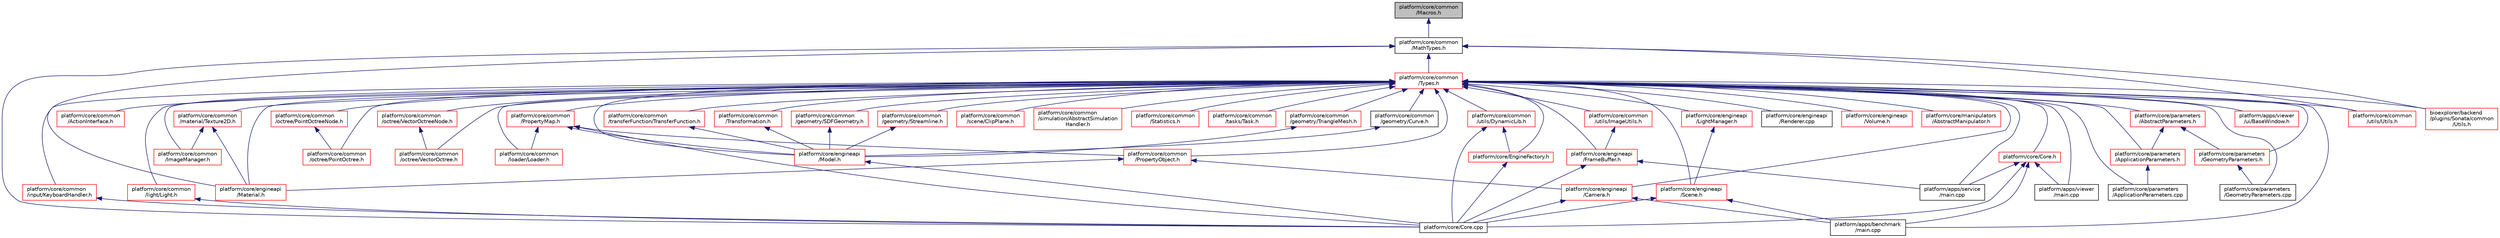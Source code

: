 digraph "platform/core/common/Macros.h"
{
 // LATEX_PDF_SIZE
  edge [fontname="Helvetica",fontsize="10",labelfontname="Helvetica",labelfontsize="10"];
  node [fontname="Helvetica",fontsize="10",shape=record];
  Node1 [label="platform/core/common\l/Macros.h",height=0.2,width=0.4,color="black", fillcolor="grey75", style="filled", fontcolor="black",tooltip=" "];
  Node1 -> Node2 [dir="back",color="midnightblue",fontsize="10",style="solid",fontname="Helvetica"];
  Node2 [label="platform/core/common\l/MathTypes.h",height=0.2,width=0.4,color="black", fillcolor="white", style="filled",URL="$d5/d55/MathTypes_8h.html",tooltip=" "];
  Node2 -> Node3 [dir="back",color="midnightblue",fontsize="10",style="solid",fontname="Helvetica"];
  Node3 [label="platform/core/common\l/Types.h",height=0.2,width=0.4,color="red", fillcolor="white", style="filled",URL="$de/d53/platform_2core_2common_2Types_8h.html",tooltip=" "];
  Node3 -> Node4 [dir="back",color="midnightblue",fontsize="10",style="solid",fontname="Helvetica"];
  Node4 [label="platform/apps/benchmark\l/main.cpp",height=0.2,width=0.4,color="black", fillcolor="white", style="filled",URL="$d6/d12/benchmark_2main_8cpp.html",tooltip=" "];
  Node3 -> Node5 [dir="back",color="midnightblue",fontsize="10",style="solid",fontname="Helvetica"];
  Node5 [label="platform/apps/service\l/main.cpp",height=0.2,width=0.4,color="black", fillcolor="white", style="filled",URL="$d9/d1c/service_2main_8cpp.html",tooltip=" "];
  Node3 -> Node6 [dir="back",color="midnightblue",fontsize="10",style="solid",fontname="Helvetica"];
  Node6 [label="platform/apps/viewer\l/main.cpp",height=0.2,width=0.4,color="black", fillcolor="white", style="filled",URL="$d8/dc7/viewer_2main_8cpp.html",tooltip=" "];
  Node3 -> Node7 [dir="back",color="midnightblue",fontsize="10",style="solid",fontname="Helvetica"];
  Node7 [label="platform/apps/viewer\l/ui/BaseWindow.h",height=0.2,width=0.4,color="red", fillcolor="white", style="filled",URL="$de/d64/BaseWindow_8h.html",tooltip=" "];
  Node3 -> Node11 [dir="back",color="midnightblue",fontsize="10",style="solid",fontname="Helvetica"];
  Node11 [label="platform/core/common\l/ActionInterface.h",height=0.2,width=0.4,color="red", fillcolor="white", style="filled",URL="$de/d7a/ActionInterface_8h.html",tooltip=" "];
  Node3 -> Node19 [dir="back",color="midnightblue",fontsize="10",style="solid",fontname="Helvetica"];
  Node19 [label="platform/core/common\l/geometry/Curve.h",height=0.2,width=0.4,color="black", fillcolor="white", style="filled",URL="$d8/de7/Curve_8h.html",tooltip=" "];
  Node19 -> Node20 [dir="back",color="midnightblue",fontsize="10",style="solid",fontname="Helvetica"];
  Node20 [label="platform/core/engineapi\l/Model.h",height=0.2,width=0.4,color="red", fillcolor="white", style="filled",URL="$d3/d5a/Model_8h.html",tooltip=" "];
  Node20 -> Node21 [dir="back",color="midnightblue",fontsize="10",style="solid",fontname="Helvetica"];
  Node21 [label="platform/core/Core.cpp",height=0.2,width=0.4,color="black", fillcolor="white", style="filled",URL="$d6/d27/Core_8cpp.html",tooltip=" "];
  Node3 -> Node96 [dir="back",color="midnightblue",fontsize="10",style="solid",fontname="Helvetica"];
  Node96 [label="platform/core/common\l/geometry/SDFGeometry.h",height=0.2,width=0.4,color="red", fillcolor="white", style="filled",URL="$d2/df3/SDFGeometry_8h.html",tooltip=" "];
  Node96 -> Node20 [dir="back",color="midnightblue",fontsize="10",style="solid",fontname="Helvetica"];
  Node3 -> Node163 [dir="back",color="midnightblue",fontsize="10",style="solid",fontname="Helvetica"];
  Node163 [label="platform/core/common\l/geometry/Streamline.h",height=0.2,width=0.4,color="red", fillcolor="white", style="filled",URL="$dd/dec/Streamline_8h.html",tooltip=" "];
  Node163 -> Node20 [dir="back",color="midnightblue",fontsize="10",style="solid",fontname="Helvetica"];
  Node3 -> Node164 [dir="back",color="midnightblue",fontsize="10",style="solid",fontname="Helvetica"];
  Node164 [label="platform/core/common\l/geometry/TriangleMesh.h",height=0.2,width=0.4,color="red", fillcolor="white", style="filled",URL="$df/dfa/TriangleMesh_8h.html",tooltip=" "];
  Node164 -> Node20 [dir="back",color="midnightblue",fontsize="10",style="solid",fontname="Helvetica"];
  Node3 -> Node166 [dir="back",color="midnightblue",fontsize="10",style="solid",fontname="Helvetica"];
  Node166 [label="platform/core/common\l/ImageManager.h",height=0.2,width=0.4,color="red", fillcolor="white", style="filled",URL="$d3/d10/ImageManager_8h.html",tooltip=" "];
  Node3 -> Node170 [dir="back",color="midnightblue",fontsize="10",style="solid",fontname="Helvetica"];
  Node170 [label="platform/core/common\l/input/KeyboardHandler.h",height=0.2,width=0.4,color="red", fillcolor="white", style="filled",URL="$d9/dec/KeyboardHandler_8h.html",tooltip=" "];
  Node170 -> Node21 [dir="back",color="midnightblue",fontsize="10",style="solid",fontname="Helvetica"];
  Node3 -> Node177 [dir="back",color="midnightblue",fontsize="10",style="solid",fontname="Helvetica"];
  Node177 [label="platform/core/common\l/light/Light.h",height=0.2,width=0.4,color="red", fillcolor="white", style="filled",URL="$d4/d73/Light_8h.html",tooltip=" "];
  Node177 -> Node21 [dir="back",color="midnightblue",fontsize="10",style="solid",fontname="Helvetica"];
  Node3 -> Node180 [dir="back",color="midnightblue",fontsize="10",style="solid",fontname="Helvetica"];
  Node180 [label="platform/core/common\l/loader/Loader.h",height=0.2,width=0.4,color="red", fillcolor="white", style="filled",URL="$dc/d0b/Loader_8h.html",tooltip=" "];
  Node3 -> Node203 [dir="back",color="midnightblue",fontsize="10",style="solid",fontname="Helvetica"];
  Node203 [label="platform/core/common\l/material/Texture2D.h",height=0.2,width=0.4,color="red", fillcolor="white", style="filled",URL="$d5/d6f/Texture2D_8h.html",tooltip=" "];
  Node203 -> Node166 [dir="back",color="midnightblue",fontsize="10",style="solid",fontname="Helvetica"];
  Node203 -> Node205 [dir="back",color="midnightblue",fontsize="10",style="solid",fontname="Helvetica"];
  Node205 [label="platform/core/engineapi\l/Material.h",height=0.2,width=0.4,color="red", fillcolor="white", style="filled",URL="$df/d12/Material_8h.html",tooltip=" "];
  Node3 -> Node211 [dir="back",color="midnightblue",fontsize="10",style="solid",fontname="Helvetica"];
  Node211 [label="platform/core/common\l/octree/PointOctree.h",height=0.2,width=0.4,color="red", fillcolor="white", style="filled",URL="$de/d77/PointOctree_8h.html",tooltip=" "];
  Node3 -> Node213 [dir="back",color="midnightblue",fontsize="10",style="solid",fontname="Helvetica"];
  Node213 [label="platform/core/common\l/octree/PointOctreeNode.h",height=0.2,width=0.4,color="red", fillcolor="white", style="filled",URL="$d5/d2a/PointOctreeNode_8h.html",tooltip=" "];
  Node213 -> Node211 [dir="back",color="midnightblue",fontsize="10",style="solid",fontname="Helvetica"];
  Node3 -> Node215 [dir="back",color="midnightblue",fontsize="10",style="solid",fontname="Helvetica"];
  Node215 [label="platform/core/common\l/octree/VectorOctree.h",height=0.2,width=0.4,color="red", fillcolor="white", style="filled",URL="$d5/d43/VectorOctree_8h.html",tooltip=" "];
  Node3 -> Node217 [dir="back",color="midnightblue",fontsize="10",style="solid",fontname="Helvetica"];
  Node217 [label="platform/core/common\l/octree/VectorOctreeNode.h",height=0.2,width=0.4,color="red", fillcolor="white", style="filled",URL="$d3/d3b/VectorOctreeNode_8h.html",tooltip=" "];
  Node217 -> Node215 [dir="back",color="midnightblue",fontsize="10",style="solid",fontname="Helvetica"];
  Node3 -> Node219 [dir="back",color="midnightblue",fontsize="10",style="solid",fontname="Helvetica"];
  Node219 [label="platform/core/common\l/PropertyMap.h",height=0.2,width=0.4,color="red", fillcolor="white", style="filled",URL="$dc/d04/PropertyMap_8h.html",tooltip=" "];
  Node219 -> Node180 [dir="back",color="midnightblue",fontsize="10",style="solid",fontname="Helvetica"];
  Node219 -> Node276 [dir="back",color="midnightblue",fontsize="10",style="solid",fontname="Helvetica"];
  Node276 [label="platform/core/common\l/PropertyObject.h",height=0.2,width=0.4,color="red", fillcolor="white", style="filled",URL="$d4/d17/PropertyObject_8h.html",tooltip=" "];
  Node276 -> Node277 [dir="back",color="midnightblue",fontsize="10",style="solid",fontname="Helvetica"];
  Node277 [label="platform/core/engineapi\l/Camera.h",height=0.2,width=0.4,color="red", fillcolor="white", style="filled",URL="$dd/de4/Camera_8h.html",tooltip=" "];
  Node277 -> Node4 [dir="back",color="midnightblue",fontsize="10",style="solid",fontname="Helvetica"];
  Node277 -> Node21 [dir="back",color="midnightblue",fontsize="10",style="solid",fontname="Helvetica"];
  Node276 -> Node205 [dir="back",color="midnightblue",fontsize="10",style="solid",fontname="Helvetica"];
  Node219 -> Node21 [dir="back",color="midnightblue",fontsize="10",style="solid",fontname="Helvetica"];
  Node219 -> Node20 [dir="back",color="midnightblue",fontsize="10",style="solid",fontname="Helvetica"];
  Node3 -> Node276 [dir="back",color="midnightblue",fontsize="10",style="solid",fontname="Helvetica"];
  Node3 -> Node303 [dir="back",color="midnightblue",fontsize="10",style="solid",fontname="Helvetica"];
  Node303 [label="platform/core/common\l/scene/ClipPlane.h",height=0.2,width=0.4,color="red", fillcolor="white", style="filled",URL="$d5/db5/ClipPlane_8h.html",tooltip=" "];
  Node3 -> Node305 [dir="back",color="midnightblue",fontsize="10",style="solid",fontname="Helvetica"];
  Node305 [label="platform/core/common\l/simulation/AbstractSimulation\lHandler.h",height=0.2,width=0.4,color="red", fillcolor="white", style="filled",URL="$da/da3/AbstractSimulationHandler_8h.html",tooltip=" "];
  Node3 -> Node319 [dir="back",color="midnightblue",fontsize="10",style="solid",fontname="Helvetica"];
  Node319 [label="platform/core/common\l/Statistics.h",height=0.2,width=0.4,color="red", fillcolor="white", style="filled",URL="$d1/dd6/Statistics_8h.html",tooltip=" "];
  Node3 -> Node320 [dir="back",color="midnightblue",fontsize="10",style="solid",fontname="Helvetica"];
  Node320 [label="platform/core/common\l/tasks/Task.h",height=0.2,width=0.4,color="red", fillcolor="white", style="filled",URL="$df/d4f/Task_8h.html",tooltip=" "];
  Node3 -> Node322 [dir="back",color="midnightblue",fontsize="10",style="solid",fontname="Helvetica"];
  Node322 [label="platform/core/common\l/transferFunction/TransferFunction.h",height=0.2,width=0.4,color="red", fillcolor="white", style="filled",URL="$de/d18/TransferFunction_8h.html",tooltip=" "];
  Node322 -> Node20 [dir="back",color="midnightblue",fontsize="10",style="solid",fontname="Helvetica"];
  Node3 -> Node324 [dir="back",color="midnightblue",fontsize="10",style="solid",fontname="Helvetica"];
  Node324 [label="platform/core/common\l/Transformation.h",height=0.2,width=0.4,color="red", fillcolor="white", style="filled",URL="$df/d1e/Transformation_8h.html",tooltip=" "];
  Node324 -> Node20 [dir="back",color="midnightblue",fontsize="10",style="solid",fontname="Helvetica"];
  Node3 -> Node339 [dir="back",color="midnightblue",fontsize="10",style="solid",fontname="Helvetica"];
  Node339 [label="platform/core/common\l/utils/DynamicLib.h",height=0.2,width=0.4,color="red", fillcolor="white", style="filled",URL="$d1/d93/DynamicLib_8h.html",tooltip=" "];
  Node339 -> Node21 [dir="back",color="midnightblue",fontsize="10",style="solid",fontname="Helvetica"];
  Node339 -> Node341 [dir="back",color="midnightblue",fontsize="10",style="solid",fontname="Helvetica"];
  Node341 [label="platform/core/EngineFactory.h",height=0.2,width=0.4,color="red", fillcolor="white", style="filled",URL="$d6/dc1/EngineFactory_8h.html",tooltip=" "];
  Node341 -> Node21 [dir="back",color="midnightblue",fontsize="10",style="solid",fontname="Helvetica"];
  Node3 -> Node344 [dir="back",color="midnightblue",fontsize="10",style="solid",fontname="Helvetica"];
  Node344 [label="platform/core/common\l/utils/ImageUtils.h",height=0.2,width=0.4,color="red", fillcolor="white", style="filled",URL="$d7/dc9/ImageUtils_8h.html",tooltip=" "];
  Node344 -> Node346 [dir="back",color="midnightblue",fontsize="10",style="solid",fontname="Helvetica"];
  Node346 [label="platform/core/engineapi\l/FrameBuffer.h",height=0.2,width=0.4,color="red", fillcolor="white", style="filled",URL="$da/d8a/FrameBuffer_8h.html",tooltip=" "];
  Node346 -> Node5 [dir="back",color="midnightblue",fontsize="10",style="solid",fontname="Helvetica"];
  Node346 -> Node21 [dir="back",color="midnightblue",fontsize="10",style="solid",fontname="Helvetica"];
  Node3 -> Node352 [dir="back",color="midnightblue",fontsize="10",style="solid",fontname="Helvetica"];
  Node352 [label="platform/core/common\l/utils/Utils.h",height=0.2,width=0.4,color="red", fillcolor="white", style="filled",URL="$dc/daa/platform_2core_2common_2utils_2Utils_8h.html",tooltip=" "];
  Node3 -> Node354 [dir="back",color="midnightblue",fontsize="10",style="solid",fontname="Helvetica"];
  Node354 [label="platform/core/Core.h",height=0.2,width=0.4,color="red", fillcolor="white", style="filled",URL="$d6/dd7/Core_8h.html",tooltip=" "];
  Node354 -> Node4 [dir="back",color="midnightblue",fontsize="10",style="solid",fontname="Helvetica"];
  Node354 -> Node5 [dir="back",color="midnightblue",fontsize="10",style="solid",fontname="Helvetica"];
  Node354 -> Node6 [dir="back",color="midnightblue",fontsize="10",style="solid",fontname="Helvetica"];
  Node354 -> Node21 [dir="back",color="midnightblue",fontsize="10",style="solid",fontname="Helvetica"];
  Node3 -> Node277 [dir="back",color="midnightblue",fontsize="10",style="solid",fontname="Helvetica"];
  Node3 -> Node346 [dir="back",color="midnightblue",fontsize="10",style="solid",fontname="Helvetica"];
  Node3 -> Node355 [dir="back",color="midnightblue",fontsize="10",style="solid",fontname="Helvetica"];
  Node355 [label="platform/core/engineapi\l/LightManager.h",height=0.2,width=0.4,color="red", fillcolor="white", style="filled",URL="$dd/d9a/LightManager_8h.html",tooltip=" "];
  Node355 -> Node183 [dir="back",color="midnightblue",fontsize="10",style="solid",fontname="Helvetica"];
  Node183 [label="platform/core/engineapi\l/Scene.h",height=0.2,width=0.4,color="red", fillcolor="white", style="filled",URL="$d5/d2d/Scene_8h.html",tooltip=" "];
  Node183 -> Node4 [dir="back",color="midnightblue",fontsize="10",style="solid",fontname="Helvetica"];
  Node183 -> Node21 [dir="back",color="midnightblue",fontsize="10",style="solid",fontname="Helvetica"];
  Node3 -> Node205 [dir="back",color="midnightblue",fontsize="10",style="solid",fontname="Helvetica"];
  Node3 -> Node20 [dir="back",color="midnightblue",fontsize="10",style="solid",fontname="Helvetica"];
  Node3 -> Node229 [dir="back",color="midnightblue",fontsize="10",style="solid",fontname="Helvetica"];
  Node229 [label="platform/core/engineapi\l/Renderer.cpp",height=0.2,width=0.4,color="black", fillcolor="white", style="filled",URL="$d3/d28/Renderer_8cpp.html",tooltip=" "];
  Node3 -> Node183 [dir="back",color="midnightblue",fontsize="10",style="solid",fontname="Helvetica"];
  Node3 -> Node356 [dir="back",color="midnightblue",fontsize="10",style="solid",fontname="Helvetica"];
  Node356 [label="platform/core/engineapi\l/Volume.h",height=0.2,width=0.4,color="red", fillcolor="white", style="filled",URL="$d1/dbd/Volume_8h.html",tooltip=" "];
  Node3 -> Node341 [dir="back",color="midnightblue",fontsize="10",style="solid",fontname="Helvetica"];
  Node3 -> Node363 [dir="back",color="midnightblue",fontsize="10",style="solid",fontname="Helvetica"];
  Node363 [label="platform/core/manipulators\l/AbstractManipulator.h",height=0.2,width=0.4,color="red", fillcolor="white", style="filled",URL="$dc/dd1/AbstractManipulator_8h.html",tooltip=" "];
  Node3 -> Node366 [dir="back",color="midnightblue",fontsize="10",style="solid",fontname="Helvetica"];
  Node366 [label="platform/core/parameters\l/AbstractParameters.h",height=0.2,width=0.4,color="red", fillcolor="white", style="filled",URL="$d6/d75/AbstractParameters_8h.html",tooltip=" "];
  Node366 -> Node372 [dir="back",color="midnightblue",fontsize="10",style="solid",fontname="Helvetica"];
  Node372 [label="platform/core/parameters\l/ApplicationParameters.h",height=0.2,width=0.4,color="red", fillcolor="white", style="filled",URL="$d6/d4c/ApplicationParameters_8h.html",tooltip=" "];
  Node372 -> Node230 [dir="back",color="midnightblue",fontsize="10",style="solid",fontname="Helvetica"];
  Node230 [label="platform/core/parameters\l/ApplicationParameters.cpp",height=0.2,width=0.4,color="black", fillcolor="white", style="filled",URL="$d7/d87/ApplicationParameters_8cpp.html",tooltip=" "];
  Node366 -> Node373 [dir="back",color="midnightblue",fontsize="10",style="solid",fontname="Helvetica"];
  Node373 [label="platform/core/parameters\l/GeometryParameters.h",height=0.2,width=0.4,color="red", fillcolor="white", style="filled",URL="$db/db5/GeometryParameters_8h.html",tooltip=" "];
  Node373 -> Node374 [dir="back",color="midnightblue",fontsize="10",style="solid",fontname="Helvetica"];
  Node374 [label="platform/core/parameters\l/GeometryParameters.cpp",height=0.2,width=0.4,color="black", fillcolor="white", style="filled",URL="$d6/dd3/GeometryParameters_8cpp.html",tooltip=" "];
  Node3 -> Node230 [dir="back",color="midnightblue",fontsize="10",style="solid",fontname="Helvetica"];
  Node3 -> Node372 [dir="back",color="midnightblue",fontsize="10",style="solid",fontname="Helvetica"];
  Node3 -> Node374 [dir="back",color="midnightblue",fontsize="10",style="solid",fontname="Helvetica"];
  Node3 -> Node373 [dir="back",color="midnightblue",fontsize="10",style="solid",fontname="Helvetica"];
  Node3 -> Node397 [dir="back",color="midnightblue",fontsize="10",style="solid",fontname="Helvetica"];
  Node397 [label="bioexplorer/backend\l/plugins/Sonata/common\l/Utils.h",height=0.2,width=0.4,color="red", fillcolor="white", style="filled",URL="$d0/dc9/bioexplorer_2backend_2plugins_2Sonata_2common_2Utils_8h.html",tooltip=" "];
  Node2 -> Node352 [dir="back",color="midnightblue",fontsize="10",style="solid",fontname="Helvetica"];
  Node2 -> Node21 [dir="back",color="midnightblue",fontsize="10",style="solid",fontname="Helvetica"];
  Node2 -> Node205 [dir="back",color="midnightblue",fontsize="10",style="solid",fontname="Helvetica"];
  Node2 -> Node397 [dir="back",color="midnightblue",fontsize="10",style="solid",fontname="Helvetica"];
}
